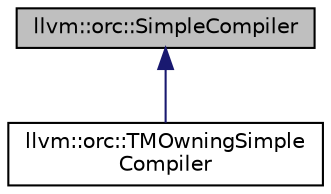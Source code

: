 digraph "llvm::orc::SimpleCompiler"
{
 // LATEX_PDF_SIZE
  bgcolor="transparent";
  edge [fontname="Helvetica",fontsize="10",labelfontname="Helvetica",labelfontsize="10"];
  node [fontname="Helvetica",fontsize="10",shape="box"];
  Node1 [label="llvm::orc::SimpleCompiler",height=0.2,width=0.4,color="black", fillcolor="grey75", style="filled", fontcolor="black",tooltip="Simple compile functor: Takes a single IR module and returns an ObjectFile."];
  Node1 -> Node2 [dir="back",color="midnightblue",fontsize="10",style="solid",fontname="Helvetica"];
  Node2 [label="llvm::orc::TMOwningSimple\lCompiler",height=0.2,width=0.4,color="black",URL="$classllvm_1_1orc_1_1TMOwningSimpleCompiler.html",tooltip="A SimpleCompiler that owns its TargetMachine."];
}
